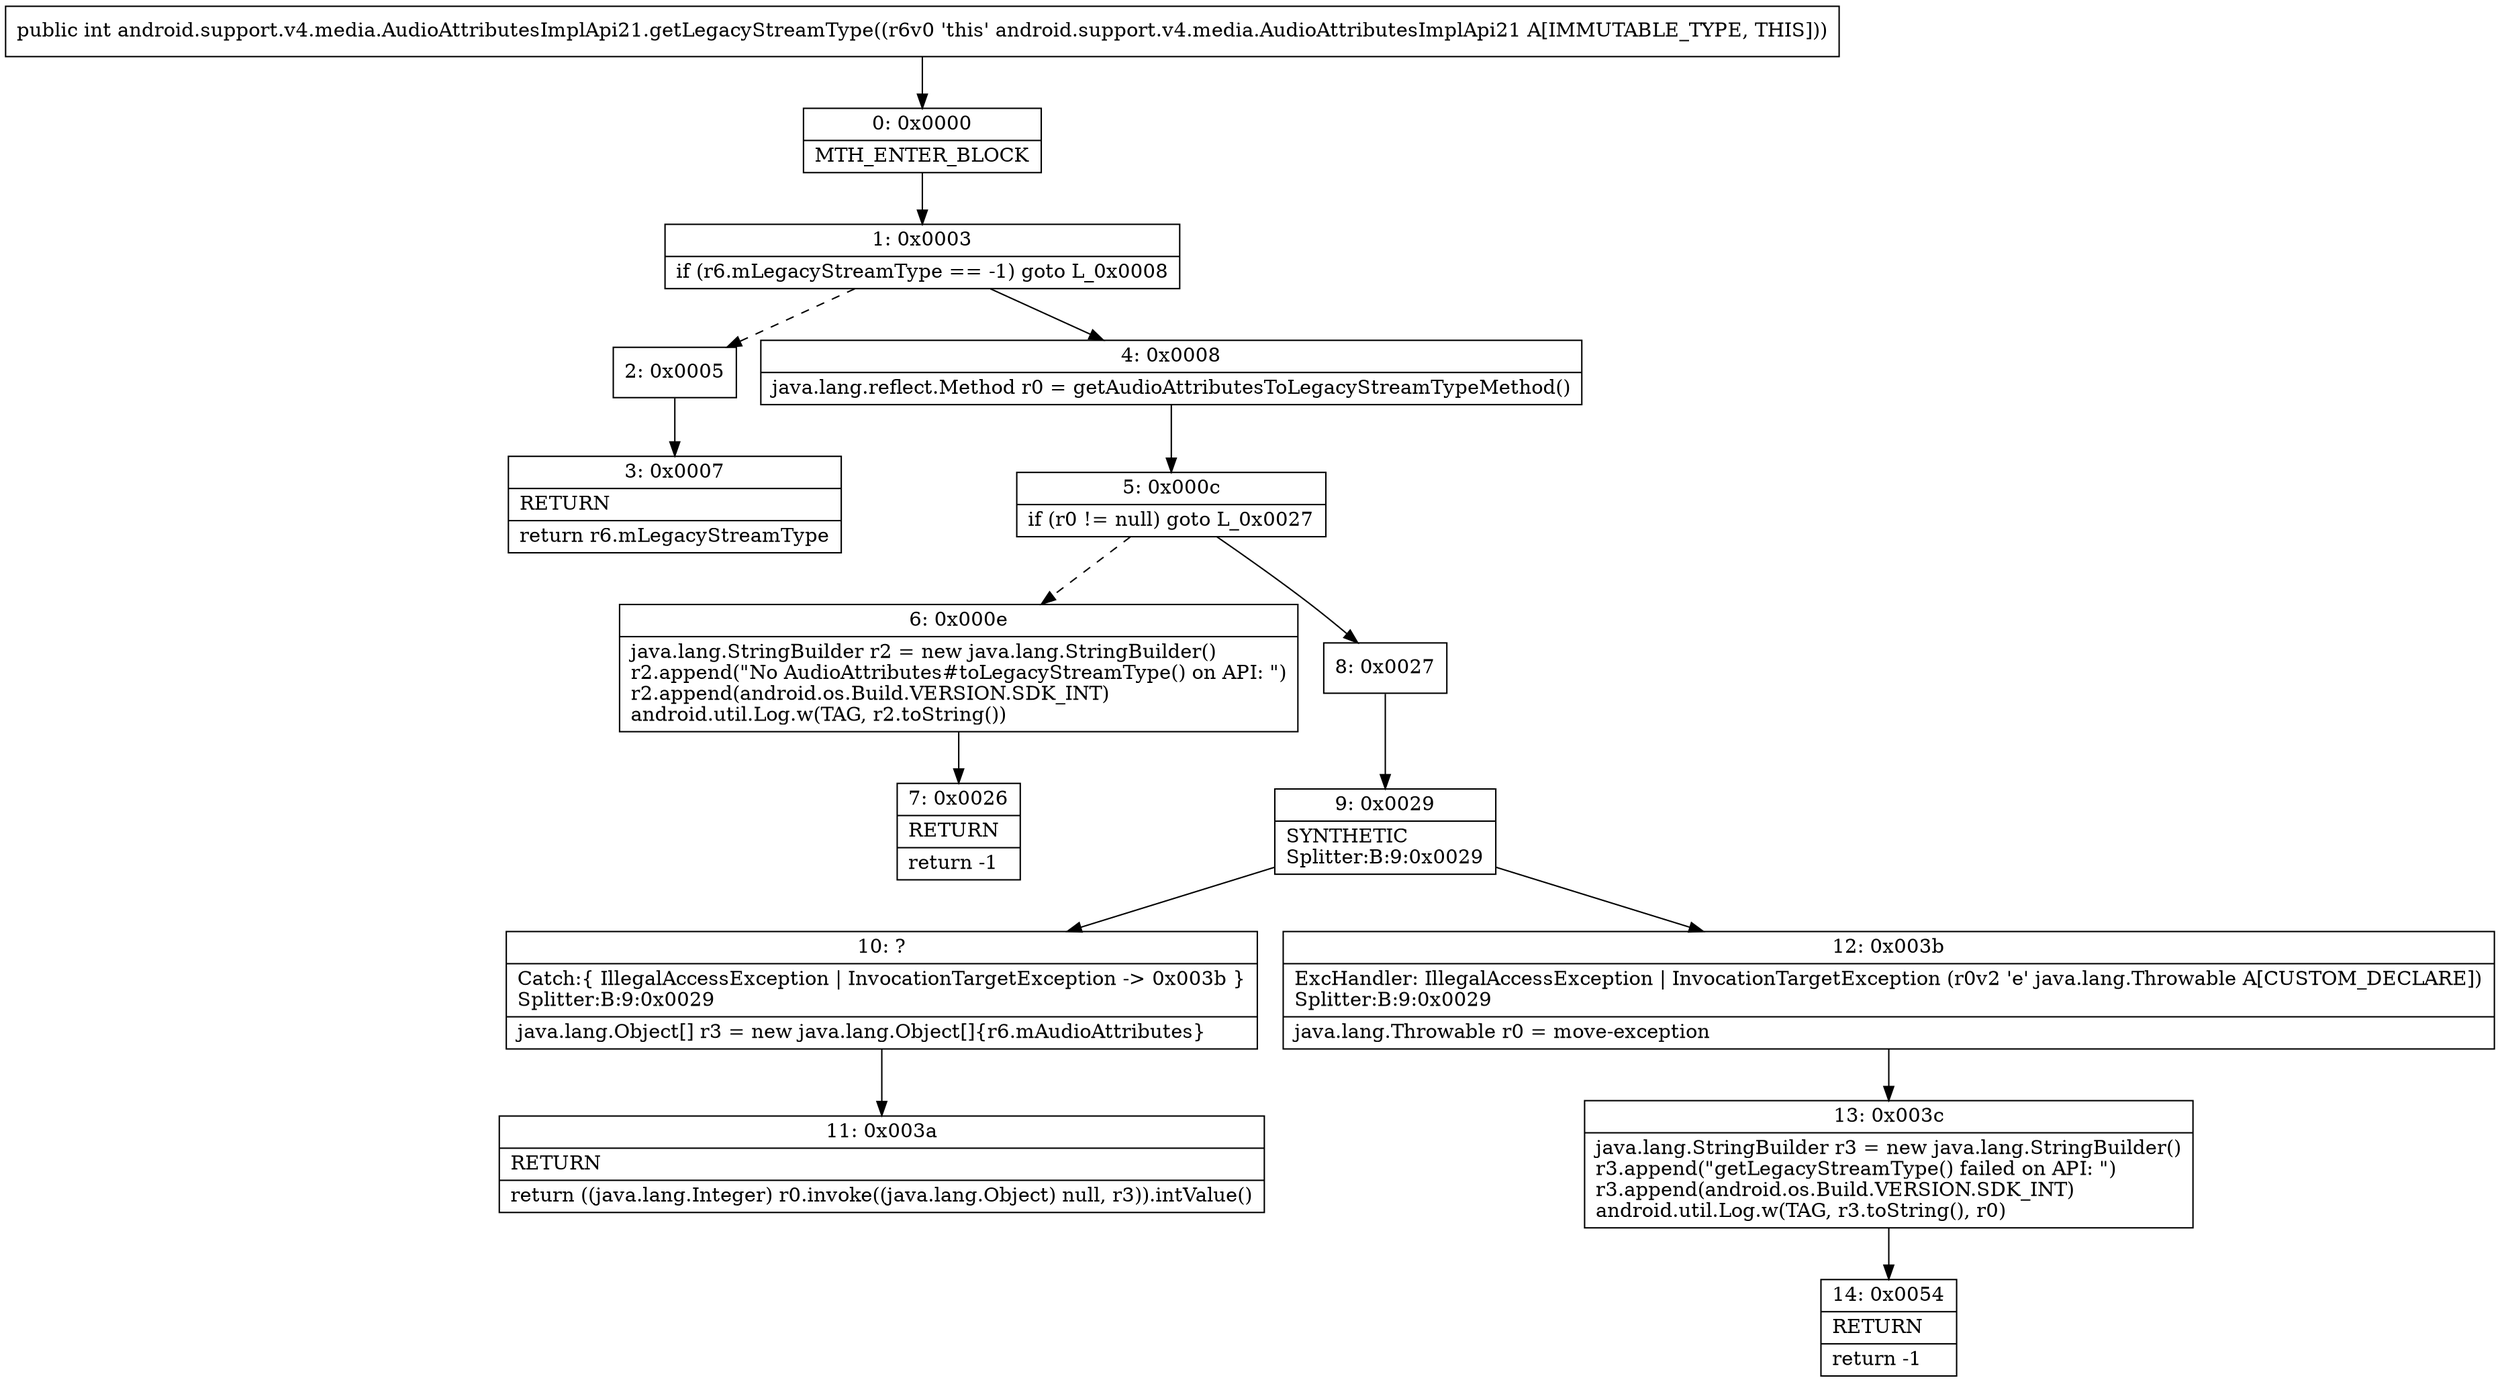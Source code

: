 digraph "CFG forandroid.support.v4.media.AudioAttributesImplApi21.getLegacyStreamType()I" {
Node_0 [shape=record,label="{0\:\ 0x0000|MTH_ENTER_BLOCK\l}"];
Node_1 [shape=record,label="{1\:\ 0x0003|if (r6.mLegacyStreamType == \-1) goto L_0x0008\l}"];
Node_2 [shape=record,label="{2\:\ 0x0005}"];
Node_3 [shape=record,label="{3\:\ 0x0007|RETURN\l|return r6.mLegacyStreamType\l}"];
Node_4 [shape=record,label="{4\:\ 0x0008|java.lang.reflect.Method r0 = getAudioAttributesToLegacyStreamTypeMethod()\l}"];
Node_5 [shape=record,label="{5\:\ 0x000c|if (r0 != null) goto L_0x0027\l}"];
Node_6 [shape=record,label="{6\:\ 0x000e|java.lang.StringBuilder r2 = new java.lang.StringBuilder()\lr2.append(\"No AudioAttributes#toLegacyStreamType() on API: \")\lr2.append(android.os.Build.VERSION.SDK_INT)\landroid.util.Log.w(TAG, r2.toString())\l}"];
Node_7 [shape=record,label="{7\:\ 0x0026|RETURN\l|return \-1\l}"];
Node_8 [shape=record,label="{8\:\ 0x0027}"];
Node_9 [shape=record,label="{9\:\ 0x0029|SYNTHETIC\lSplitter:B:9:0x0029\l}"];
Node_10 [shape=record,label="{10\:\ ?|Catch:\{ IllegalAccessException \| InvocationTargetException \-\> 0x003b \}\lSplitter:B:9:0x0029\l|java.lang.Object[] r3 = new java.lang.Object[]\{r6.mAudioAttributes\}\l}"];
Node_11 [shape=record,label="{11\:\ 0x003a|RETURN\l|return ((java.lang.Integer) r0.invoke((java.lang.Object) null, r3)).intValue()\l}"];
Node_12 [shape=record,label="{12\:\ 0x003b|ExcHandler: IllegalAccessException \| InvocationTargetException (r0v2 'e' java.lang.Throwable A[CUSTOM_DECLARE])\lSplitter:B:9:0x0029\l|java.lang.Throwable r0 = move\-exception\l}"];
Node_13 [shape=record,label="{13\:\ 0x003c|java.lang.StringBuilder r3 = new java.lang.StringBuilder()\lr3.append(\"getLegacyStreamType() failed on API: \")\lr3.append(android.os.Build.VERSION.SDK_INT)\landroid.util.Log.w(TAG, r3.toString(), r0)\l}"];
Node_14 [shape=record,label="{14\:\ 0x0054|RETURN\l|return \-1\l}"];
MethodNode[shape=record,label="{public int android.support.v4.media.AudioAttributesImplApi21.getLegacyStreamType((r6v0 'this' android.support.v4.media.AudioAttributesImplApi21 A[IMMUTABLE_TYPE, THIS])) }"];
MethodNode -> Node_0;
Node_0 -> Node_1;
Node_1 -> Node_2[style=dashed];
Node_1 -> Node_4;
Node_2 -> Node_3;
Node_4 -> Node_5;
Node_5 -> Node_6[style=dashed];
Node_5 -> Node_8;
Node_6 -> Node_7;
Node_8 -> Node_9;
Node_9 -> Node_10;
Node_9 -> Node_12;
Node_10 -> Node_11;
Node_12 -> Node_13;
Node_13 -> Node_14;
}

